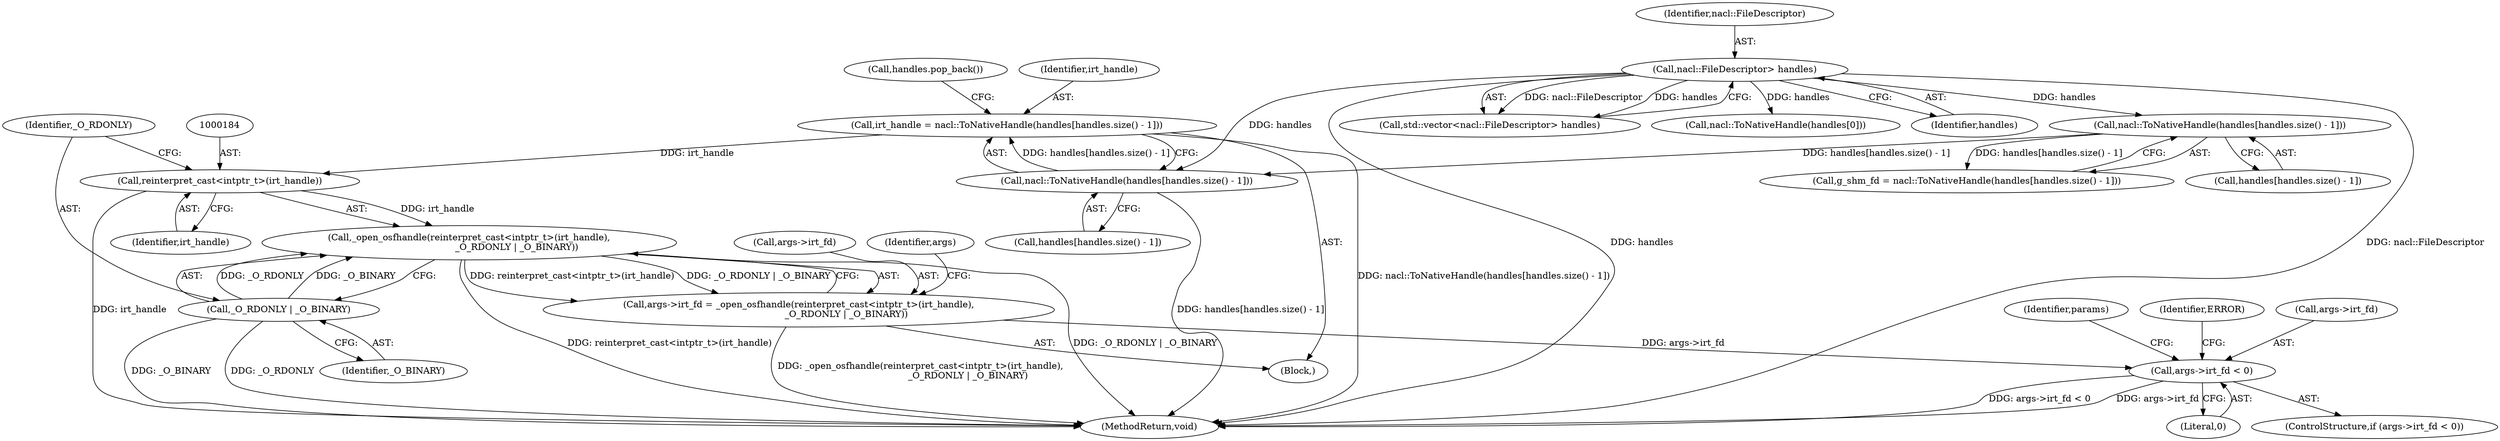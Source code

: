 digraph "0_Chrome_3b0d77670a0613f409110817455d2137576b485a_7@API" {
"1000182" [label="(Call,_open_osfhandle(reinterpret_cast<intptr_t>(irt_handle),\n                                 _O_RDONLY | _O_BINARY))"];
"1000183" [label="(Call,reinterpret_cast<intptr_t>(irt_handle))"];
"1000169" [label="(Call,irt_handle = nacl::ToNativeHandle(handles[handles.size() - 1]))"];
"1000171" [label="(Call,nacl::ToNativeHandle(handles[handles.size() - 1]))"];
"1000157" [label="(Call,nacl::ToNativeHandle(handles[handles.size() - 1]))"];
"1000120" [label="(Call,nacl::FileDescriptor> handles)"];
"1000186" [label="(Call,_O_RDONLY | _O_BINARY)"];
"1000178" [label="(Call,args->irt_fd = _open_osfhandle(reinterpret_cast<intptr_t>(irt_handle),\n                                 _O_RDONLY | _O_BINARY))"];
"1000190" [label="(Call,args->irt_fd < 0)"];
"1000185" [label="(Identifier,irt_handle)"];
"1000179" [label="(Call,args->irt_fd)"];
"1000178" [label="(Call,args->irt_fd = _open_osfhandle(reinterpret_cast<intptr_t>(irt_handle),\n                                 _O_RDONLY | _O_BINARY))"];
"1000171" [label="(Call,nacl::ToNativeHandle(handles[handles.size() - 1]))"];
"1000118" [label="(Call,std::vector<nacl::FileDescriptor> handles)"];
"1000102" [label="(Block,)"];
"1000232" [label="(Call,nacl::ToNativeHandle(handles[0]))"];
"1000191" [label="(Call,args->irt_fd)"];
"1000188" [label="(Identifier,_O_BINARY)"];
"1000183" [label="(Call,reinterpret_cast<intptr_t>(irt_handle))"];
"1000186" [label="(Call,_O_RDONLY | _O_BINARY)"];
"1000190" [label="(Call,args->irt_fd < 0)"];
"1000187" [label="(Identifier,_O_RDONLY)"];
"1000169" [label="(Call,irt_handle = nacl::ToNativeHandle(handles[handles.size() - 1]))"];
"1000158" [label="(Call,handles[handles.size() - 1])"];
"1000172" [label="(Call,handles[handles.size() - 1])"];
"1000182" [label="(Call,_open_osfhandle(reinterpret_cast<intptr_t>(irt_handle),\n                                 _O_RDONLY | _O_BINARY))"];
"1000203" [label="(Identifier,params)"];
"1000122" [label="(Identifier,handles)"];
"1000170" [label="(Identifier,irt_handle)"];
"1000192" [label="(Identifier,args)"];
"1000177" [label="(Call,handles.pop_back())"];
"1000157" [label="(Call,nacl::ToNativeHandle(handles[handles.size() - 1]))"];
"1000263" [label="(MethodReturn,void)"];
"1000121" [label="(Identifier,nacl::FileDescriptor)"];
"1000189" [label="(ControlStructure,if (args->irt_fd < 0))"];
"1000194" [label="(Literal,0)"];
"1000198" [label="(Identifier,ERROR)"];
"1000155" [label="(Call,g_shm_fd = nacl::ToNativeHandle(handles[handles.size() - 1]))"];
"1000120" [label="(Call,nacl::FileDescriptor> handles)"];
"1000182" -> "1000178"  [label="AST: "];
"1000182" -> "1000186"  [label="CFG: "];
"1000183" -> "1000182"  [label="AST: "];
"1000186" -> "1000182"  [label="AST: "];
"1000178" -> "1000182"  [label="CFG: "];
"1000182" -> "1000263"  [label="DDG: reinterpret_cast<intptr_t>(irt_handle)"];
"1000182" -> "1000263"  [label="DDG: _O_RDONLY | _O_BINARY"];
"1000182" -> "1000178"  [label="DDG: reinterpret_cast<intptr_t>(irt_handle)"];
"1000182" -> "1000178"  [label="DDG: _O_RDONLY | _O_BINARY"];
"1000183" -> "1000182"  [label="DDG: irt_handle"];
"1000186" -> "1000182"  [label="DDG: _O_RDONLY"];
"1000186" -> "1000182"  [label="DDG: _O_BINARY"];
"1000183" -> "1000185"  [label="CFG: "];
"1000184" -> "1000183"  [label="AST: "];
"1000185" -> "1000183"  [label="AST: "];
"1000187" -> "1000183"  [label="CFG: "];
"1000183" -> "1000263"  [label="DDG: irt_handle"];
"1000169" -> "1000183"  [label="DDG: irt_handle"];
"1000169" -> "1000102"  [label="AST: "];
"1000169" -> "1000171"  [label="CFG: "];
"1000170" -> "1000169"  [label="AST: "];
"1000171" -> "1000169"  [label="AST: "];
"1000177" -> "1000169"  [label="CFG: "];
"1000169" -> "1000263"  [label="DDG: nacl::ToNativeHandle(handles[handles.size() - 1])"];
"1000171" -> "1000169"  [label="DDG: handles[handles.size() - 1]"];
"1000171" -> "1000172"  [label="CFG: "];
"1000172" -> "1000171"  [label="AST: "];
"1000171" -> "1000263"  [label="DDG: handles[handles.size() - 1]"];
"1000157" -> "1000171"  [label="DDG: handles[handles.size() - 1]"];
"1000120" -> "1000171"  [label="DDG: handles"];
"1000157" -> "1000155"  [label="AST: "];
"1000157" -> "1000158"  [label="CFG: "];
"1000158" -> "1000157"  [label="AST: "];
"1000155" -> "1000157"  [label="CFG: "];
"1000157" -> "1000155"  [label="DDG: handles[handles.size() - 1]"];
"1000120" -> "1000157"  [label="DDG: handles"];
"1000120" -> "1000118"  [label="AST: "];
"1000120" -> "1000122"  [label="CFG: "];
"1000121" -> "1000120"  [label="AST: "];
"1000122" -> "1000120"  [label="AST: "];
"1000118" -> "1000120"  [label="CFG: "];
"1000120" -> "1000263"  [label="DDG: nacl::FileDescriptor"];
"1000120" -> "1000263"  [label="DDG: handles"];
"1000120" -> "1000118"  [label="DDG: nacl::FileDescriptor"];
"1000120" -> "1000118"  [label="DDG: handles"];
"1000120" -> "1000232"  [label="DDG: handles"];
"1000186" -> "1000188"  [label="CFG: "];
"1000187" -> "1000186"  [label="AST: "];
"1000188" -> "1000186"  [label="AST: "];
"1000186" -> "1000263"  [label="DDG: _O_BINARY"];
"1000186" -> "1000263"  [label="DDG: _O_RDONLY"];
"1000178" -> "1000102"  [label="AST: "];
"1000179" -> "1000178"  [label="AST: "];
"1000192" -> "1000178"  [label="CFG: "];
"1000178" -> "1000263"  [label="DDG: _open_osfhandle(reinterpret_cast<intptr_t>(irt_handle),\n                                 _O_RDONLY | _O_BINARY)"];
"1000178" -> "1000190"  [label="DDG: args->irt_fd"];
"1000190" -> "1000189"  [label="AST: "];
"1000190" -> "1000194"  [label="CFG: "];
"1000191" -> "1000190"  [label="AST: "];
"1000194" -> "1000190"  [label="AST: "];
"1000198" -> "1000190"  [label="CFG: "];
"1000203" -> "1000190"  [label="CFG: "];
"1000190" -> "1000263"  [label="DDG: args->irt_fd < 0"];
"1000190" -> "1000263"  [label="DDG: args->irt_fd"];
}
